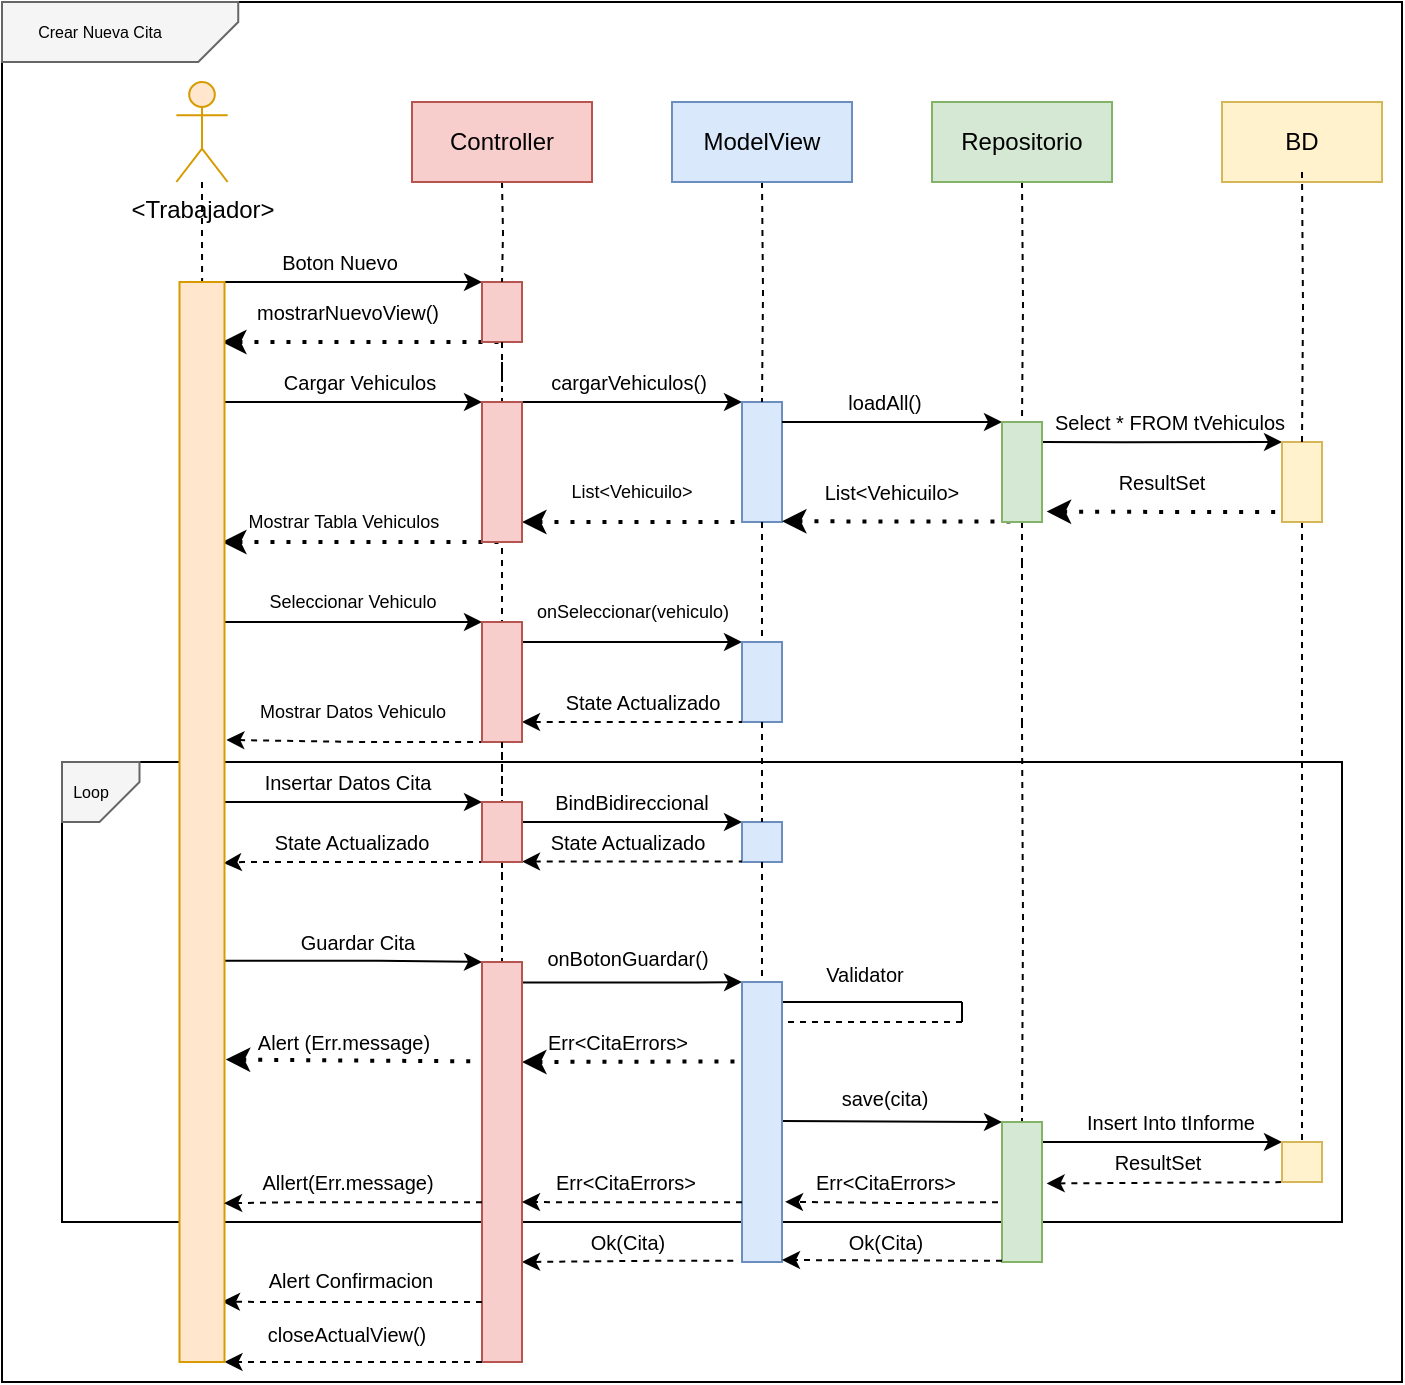 <mxfile version="20.3.0" type="device"><diagram id="Hk9VaMCemZmQdwH0F77U" name="Página-1"><mxGraphModel dx="1808" dy="1766" grid="1" gridSize="10" guides="1" tooltips="1" connect="1" arrows="1" fold="1" page="1" pageScale="1" pageWidth="827" pageHeight="1169" math="0" shadow="0"><root><mxCell id="0"/><mxCell id="1" parent="0"/><mxCell id="LAA0TrPCYM6EYqegjJvF-165" value="" style="rounded=0;whiteSpace=wrap;html=1;fontSize=8;fillColor=none;" parent="1" vertex="1"><mxGeometry x="-60" y="-10" width="700" height="690" as="geometry"/></mxCell><mxCell id="LAA0TrPCYM6EYqegjJvF-75" value="" style="rounded=0;whiteSpace=wrap;html=1;fillColor=none;" parent="1" vertex="1"><mxGeometry x="-30" y="370" width="640" height="230" as="geometry"/></mxCell><mxCell id="LAA0TrPCYM6EYqegjJvF-76" value="" style="verticalLabelPosition=bottom;verticalAlign=top;html=1;shape=card;whiteSpace=wrap;size=20;arcSize=12;fillColor=#f5f5f5;rotation=-180;fontColor=#333333;strokeColor=#666666;" parent="1" vertex="1"><mxGeometry x="-30.0" y="370" width="38.75" height="30" as="geometry"/></mxCell><mxCell id="LAA0TrPCYM6EYqegjJvF-135" value="Loop" style="text;html=1;strokeColor=none;fillColor=none;align=center;verticalAlign=middle;whiteSpace=wrap;rounded=0;fontSize=8;" parent="1" vertex="1"><mxGeometry x="-40.93" y="370" width="50.62" height="30" as="geometry"/></mxCell><mxCell id="LAA0TrPCYM6EYqegjJvF-111" value="" style="endArrow=none;html=1;rounded=0;fontSize=12;startArrow=classic;startFill=1;exitX=1;exitY=1;exitDx=0;exitDy=0;" parent="1" source="LAA0TrPCYM6EYqegjJvF-112" edge="1"><mxGeometry width="50" height="50" relative="1" as="geometry"><mxPoint x="188.75" y="469.43" as="sourcePoint"/><mxPoint x="41.25" y="469.43" as="targetPoint"/><Array as="points"><mxPoint x="128.75" y="469.43"/></Array></mxGeometry></mxCell><mxCell id="LAA0TrPCYM6EYqegjJvF-87" value="" style="endArrow=none;html=1;rounded=0;fontSize=12;startArrow=classic;startFill=1;exitX=0;exitY=0;exitDx=0;exitDy=0;" parent="1" source="LAA0TrPCYM6EYqegjJvF-88" edge="1"><mxGeometry width="50" height="50" relative="1" as="geometry"><mxPoint x="188.75" y="390" as="sourcePoint"/><mxPoint x="41.25" y="390" as="targetPoint"/><Array as="points"><mxPoint x="128.75" y="390"/></Array></mxGeometry></mxCell><mxCell id="E9kebSqzHadF0KNR9qOS-8" style="edgeStyle=orthogonalEdgeStyle;rounded=0;orthogonalLoop=1;jettySize=auto;html=1;dashed=1;endArrow=none;endFill=0;startArrow=none;" parent="1" edge="1"><mxGeometry relative="1" as="geometry"><mxPoint x="40" y="480" as="targetPoint"/><Array as="points"><mxPoint x="40" y="480"/></Array><mxPoint x="40" y="462.5" as="sourcePoint"/></mxGeometry></mxCell><mxCell id="E9kebSqzHadF0KNR9qOS-1" value="&amp;lt;Trabajador&amp;gt;" style="shape=umlActor;verticalLabelPosition=bottom;verticalAlign=top;html=1;outlineConnect=0;fillColor=#ffe6cc;strokeColor=#d79b00;" parent="1" vertex="1"><mxGeometry x="27.19" y="30" width="25.63" height="50" as="geometry"/></mxCell><mxCell id="E9kebSqzHadF0KNR9qOS-6" style="edgeStyle=orthogonalEdgeStyle;rounded=0;orthogonalLoop=1;jettySize=auto;html=1;dashed=1;endArrow=none;endFill=0;startArrow=none;" parent="1" source="LAA0TrPCYM6EYqegjJvF-113" edge="1"><mxGeometry relative="1" as="geometry"><mxPoint x="190" y="530" as="targetPoint"/><mxPoint x="190" y="260" as="sourcePoint"/><Array as="points"><mxPoint x="190" y="480"/></Array></mxGeometry></mxCell><mxCell id="E9kebSqzHadF0KNR9qOS-7" style="edgeStyle=orthogonalEdgeStyle;rounded=0;orthogonalLoop=1;jettySize=auto;html=1;dashed=1;endArrow=none;endFill=0;startArrow=none;" parent="1" source="LAA0TrPCYM6EYqegjJvF-118" edge="1"><mxGeometry relative="1" as="geometry"><mxPoint x="320" y="550" as="targetPoint"/><mxPoint x="320" y="250" as="sourcePoint"/><Array as="points"><mxPoint x="320" y="480"/></Array></mxGeometry></mxCell><mxCell id="E9kebSqzHadF0KNR9qOS-9" value="" style="endArrow=none;html=1;rounded=0;startArrow=classic;startFill=1;exitX=0;exitY=0;exitDx=0;exitDy=0;" parent="1" source="E9kebSqzHadF0KNR9qOS-22" edge="1"><mxGeometry width="50" height="50" relative="1" as="geometry"><mxPoint x="190" y="130" as="sourcePoint"/><mxPoint x="40" y="130" as="targetPoint"/></mxGeometry></mxCell><mxCell id="E9kebSqzHadF0KNR9qOS-14" value="&lt;font style=&quot;font-size: 10px;&quot;&gt;Boton Nuevo&lt;/font&gt;" style="text;html=1;strokeColor=none;fillColor=none;align=center;verticalAlign=middle;whiteSpace=wrap;rounded=0;fontSize=9;" parent="1" vertex="1"><mxGeometry x="77.51" y="110" width="62.49" height="20" as="geometry"/></mxCell><mxCell id="E9kebSqzHadF0KNR9qOS-18" value="" style="endArrow=none;dashed=1;html=1;dashPattern=1 3;strokeWidth=2;rounded=0;entryX=0.5;entryY=1;entryDx=0;entryDy=0;startArrow=classic;startFill=1;" parent="1" target="E9kebSqzHadF0KNR9qOS-22" edge="1"><mxGeometry width="50" height="50" relative="1" as="geometry"><mxPoint x="50" y="160" as="sourcePoint"/><mxPoint x="190" y="210" as="targetPoint"/></mxGeometry></mxCell><mxCell id="E9kebSqzHadF0KNR9qOS-19" value="&lt;font style=&quot;font-size: 10px;&quot;&gt;mostrarNuevoView()&lt;/font&gt;" style="text;html=1;strokeColor=none;fillColor=none;align=center;verticalAlign=middle;whiteSpace=wrap;rounded=0;fontSize=9;" parent="1" vertex="1"><mxGeometry x="72.51" y="135" width="80" height="20" as="geometry"/></mxCell><mxCell id="E9kebSqzHadF0KNR9qOS-22" value="" style="rounded=0;whiteSpace=wrap;html=1;fillColor=#f8cecc;strokeColor=#b85450;" parent="1" vertex="1"><mxGeometry x="180" y="130" width="20" height="30" as="geometry"/></mxCell><mxCell id="E9kebSqzHadF0KNR9qOS-23" value="" style="edgeStyle=orthogonalEdgeStyle;rounded=0;orthogonalLoop=1;jettySize=auto;html=1;dashed=1;endArrow=none;endFill=0;" parent="1" target="E9kebSqzHadF0KNR9qOS-22" edge="1"><mxGeometry relative="1" as="geometry"><mxPoint x="180" y="480.0" as="targetPoint"/><mxPoint x="190" y="80" as="sourcePoint"/><Array as="points"/></mxGeometry></mxCell><mxCell id="E9kebSqzHadF0KNR9qOS-25" value="" style="edgeStyle=orthogonalEdgeStyle;rounded=0;orthogonalLoop=1;jettySize=auto;html=1;dashed=1;endArrow=none;endFill=0;startArrow=none;" parent="1" source="LAA0TrPCYM6EYqegjJvF-14" edge="1"><mxGeometry relative="1" as="geometry"><mxPoint x="190" y="260" as="targetPoint"/><mxPoint x="190" y="210" as="sourcePoint"/><Array as="points"><mxPoint x="190" y="430"/></Array></mxGeometry></mxCell><mxCell id="E9kebSqzHadF0KNR9qOS-28" style="edgeStyle=orthogonalEdgeStyle;rounded=0;orthogonalLoop=1;jettySize=auto;html=1;dashed=1;endArrow=none;endFill=0;startArrow=none;" parent="1" target="LAA0TrPCYM6EYqegjJvF-147" edge="1"><mxGeometry relative="1" as="geometry"><mxPoint x="450" y="630" as="targetPoint"/><mxPoint x="450" y="350" as="sourcePoint"/><Array as="points"/></mxGeometry></mxCell><mxCell id="E9kebSqzHadF0KNR9qOS-32" value="" style="edgeStyle=orthogonalEdgeStyle;rounded=0;orthogonalLoop=1;jettySize=auto;html=1;dashed=1;endArrow=none;endFill=0;startArrow=none;" parent="1" source="E9kebSqzHadF0KNR9qOS-52" edge="1"><mxGeometry relative="1" as="geometry"><mxPoint x="320" y="250" as="targetPoint"/><mxPoint x="320" y="115" as="sourcePoint"/><Array as="points"><mxPoint x="320" y="220"/><mxPoint x="320" y="220"/></Array></mxGeometry></mxCell><mxCell id="E9kebSqzHadF0KNR9qOS-39" value="" style="edgeStyle=orthogonalEdgeStyle;rounded=0;orthogonalLoop=1;jettySize=auto;html=1;dashed=1;endArrow=none;endFill=0;exitX=0.5;exitY=1;exitDx=0;exitDy=0;startArrow=none;" parent="1" source="E9kebSqzHadF0KNR9qOS-58" edge="1"><mxGeometry relative="1" as="geometry"><mxPoint x="450" y="270" as="targetPoint"/><mxPoint x="470" y="110" as="sourcePoint"/><Array as="points"><mxPoint x="450" y="270"/></Array></mxGeometry></mxCell><mxCell id="E9kebSqzHadF0KNR9qOS-42" value="" style="edgeStyle=orthogonalEdgeStyle;rounded=0;orthogonalLoop=1;jettySize=auto;html=1;dashed=1;endArrow=none;endFill=0;" parent="1" source="E9kebSqzHadF0KNR9qOS-1" target="E9kebSqzHadF0KNR9qOS-15" edge="1"><mxGeometry relative="1" as="geometry"><mxPoint x="40.0" y="480.0" as="targetPoint"/><mxPoint x="40.0" y="80" as="sourcePoint"/><Array as="points"/></mxGeometry></mxCell><mxCell id="E9kebSqzHadF0KNR9qOS-45" value="" style="endArrow=none;html=1;rounded=0;fontSize=12;startArrow=classic;startFill=1;exitX=0;exitY=0;exitDx=0;exitDy=0;" parent="1" source="E9kebSqzHadF0KNR9qOS-48" edge="1"><mxGeometry width="50" height="50" relative="1" as="geometry"><mxPoint x="190" y="190" as="sourcePoint"/><mxPoint x="50" y="190" as="targetPoint"/></mxGeometry></mxCell><mxCell id="E9kebSqzHadF0KNR9qOS-46" value="&lt;font style=&quot;font-size: 10px;&quot;&gt;Cargar Vehiculos&lt;/font&gt;" style="text;html=1;strokeColor=none;fillColor=none;align=center;verticalAlign=middle;whiteSpace=wrap;rounded=0;fontSize=9;" parent="1" vertex="1"><mxGeometry x="77.51" y="170" width="82.49" height="20" as="geometry"/></mxCell><mxCell id="E9kebSqzHadF0KNR9qOS-47" value="" style="edgeStyle=orthogonalEdgeStyle;rounded=0;orthogonalLoop=1;jettySize=auto;html=1;dashed=1;endArrow=none;endFill=0;startArrow=none;" parent="1" source="LAA0TrPCYM6EYqegjJvF-9" target="LAA0TrPCYM6EYqegjJvF-144" edge="1"><mxGeometry relative="1" as="geometry"><mxPoint x="590" y="630" as="targetPoint"/><mxPoint x="590" y="75" as="sourcePoint"/><Array as="points"/></mxGeometry></mxCell><mxCell id="E9kebSqzHadF0KNR9qOS-49" value="" style="edgeStyle=orthogonalEdgeStyle;rounded=0;orthogonalLoop=1;jettySize=auto;html=1;dashed=1;endArrow=none;endFill=0;startArrow=none;" parent="1" source="E9kebSqzHadF0KNR9qOS-22" target="E9kebSqzHadF0KNR9qOS-48" edge="1"><mxGeometry relative="1" as="geometry"><mxPoint x="190" y="260" as="targetPoint"/><mxPoint x="190" y="160" as="sourcePoint"/><Array as="points"/></mxGeometry></mxCell><mxCell id="E9kebSqzHadF0KNR9qOS-50" value="" style="endArrow=classic;html=1;rounded=0;fontSize=12;exitX=1;exitY=0;exitDx=0;exitDy=0;entryX=0;entryY=0;entryDx=0;entryDy=0;endFill=1;" parent="1" source="E9kebSqzHadF0KNR9qOS-48" target="E9kebSqzHadF0KNR9qOS-52" edge="1"><mxGeometry width="50" height="50" relative="1" as="geometry"><mxPoint x="200" y="200" as="sourcePoint"/><mxPoint x="320" y="200" as="targetPoint"/><Array as="points"><mxPoint x="250" y="190"/><mxPoint x="300" y="190"/></Array></mxGeometry></mxCell><mxCell id="E9kebSqzHadF0KNR9qOS-51" value="&lt;font style=&quot;font-size: 10px;&quot;&gt;cargarVehiculos()&lt;/font&gt;" style="text;html=1;strokeColor=none;fillColor=none;align=center;verticalAlign=middle;whiteSpace=wrap;rounded=0;fontSize=9;" parent="1" vertex="1"><mxGeometry x="215.63" y="170" width="75" height="20" as="geometry"/></mxCell><mxCell id="E9kebSqzHadF0KNR9qOS-52" value="" style="rounded=0;whiteSpace=wrap;html=1;fillColor=#dae8fc;strokeColor=#6c8ebf;" parent="1" vertex="1"><mxGeometry x="310" y="190" width="20" height="60" as="geometry"/></mxCell><mxCell id="E9kebSqzHadF0KNR9qOS-53" value="" style="edgeStyle=orthogonalEdgeStyle;rounded=0;orthogonalLoop=1;jettySize=auto;html=1;dashed=1;endArrow=none;endFill=0;" parent="1" target="E9kebSqzHadF0KNR9qOS-52" edge="1"><mxGeometry relative="1" as="geometry"><mxPoint x="320" y="250" as="targetPoint"/><mxPoint x="320" y="80" as="sourcePoint"/><Array as="points"/></mxGeometry></mxCell><mxCell id="E9kebSqzHadF0KNR9qOS-54" value="" style="endArrow=classic;html=1;rounded=0;fontSize=12;entryX=0;entryY=0;entryDx=0;entryDy=0;endFill=1;" parent="1" target="E9kebSqzHadF0KNR9qOS-58" edge="1"><mxGeometry width="50" height="50" relative="1" as="geometry"><mxPoint x="330" y="200" as="sourcePoint"/><mxPoint x="450" y="200" as="targetPoint"/><Array as="points"/></mxGeometry></mxCell><mxCell id="E9kebSqzHadF0KNR9qOS-56" value="&lt;font style=&quot;font-size: 10px;&quot;&gt;loadAll()&lt;/font&gt;" style="text;html=1;strokeColor=none;fillColor=none;align=center;verticalAlign=middle;whiteSpace=wrap;rounded=0;fontSize=9;" parent="1" vertex="1"><mxGeometry x="343.75" y="180" width="75" height="20" as="geometry"/></mxCell><mxCell id="E9kebSqzHadF0KNR9qOS-59" value="" style="edgeStyle=orthogonalEdgeStyle;rounded=0;orthogonalLoop=1;jettySize=auto;html=1;dashed=1;endArrow=none;endFill=0;exitX=0.5;exitY=1;exitDx=0;exitDy=0;" parent="1" target="E9kebSqzHadF0KNR9qOS-58" edge="1"><mxGeometry relative="1" as="geometry"><mxPoint x="450" y="270" as="targetPoint"/><mxPoint x="450" y="80" as="sourcePoint"/><Array as="points"/></mxGeometry></mxCell><mxCell id="E9kebSqzHadF0KNR9qOS-61" value="" style="endArrow=classic;html=1;rounded=0;fontSize=12;exitX=0.992;exitY=0.164;exitDx=0;exitDy=0;exitPerimeter=0;endFill=1;entryX=0;entryY=0;entryDx=0;entryDy=0;" parent="1" target="LAA0TrPCYM6EYqegjJvF-9" edge="1"><mxGeometry width="50" height="50" relative="1" as="geometry"><mxPoint x="460" y="210.0" as="sourcePoint"/><mxPoint x="590" y="210.42" as="targetPoint"/><Array as="points"><mxPoint x="500.16" y="210.16"/></Array></mxGeometry></mxCell><mxCell id="E9kebSqzHadF0KNR9qOS-64" value="&lt;font style=&quot;font-size: 10px;&quot;&gt;Select * FROM tVehiculos&lt;/font&gt;" style="text;html=1;strokeColor=none;fillColor=none;align=center;verticalAlign=middle;whiteSpace=wrap;rounded=0;fontSize=9;" parent="1" vertex="1"><mxGeometry x="464.38" y="190" width="120" height="20" as="geometry"/></mxCell><mxCell id="E9kebSqzHadF0KNR9qOS-67" value="&lt;font style=&quot;font-size: 10px;&quot;&gt;ResultSet&lt;/font&gt;" style="text;html=1;strokeColor=none;fillColor=none;align=center;verticalAlign=middle;whiteSpace=wrap;rounded=0;fontSize=9;" parent="1" vertex="1"><mxGeometry x="470" y="217.5" width="100" height="25" as="geometry"/></mxCell><mxCell id="E9kebSqzHadF0KNR9qOS-69" value="&lt;font style=&quot;font-size: 10px;&quot;&gt;List&amp;lt;Vehicuilo&amp;gt;&lt;/font&gt;" style="text;html=1;strokeColor=none;fillColor=none;align=center;verticalAlign=middle;whiteSpace=wrap;rounded=0;fontSize=9;" parent="1" vertex="1"><mxGeometry x="330" y="220" width="110" height="30" as="geometry"/></mxCell><mxCell id="E9kebSqzHadF0KNR9qOS-70" value="" style="endArrow=none;dashed=1;html=1;dashPattern=1 3;strokeWidth=2;rounded=0;fontSize=12;exitX=1.117;exitY=0.664;exitDx=0;exitDy=0;exitPerimeter=0;startArrow=classic;startFill=1;" parent="1" edge="1"><mxGeometry width="50" height="50" relative="1" as="geometry"><mxPoint x="330.0" y="249.6" as="sourcePoint"/><mxPoint x="447.66" y="249.76" as="targetPoint"/><Array as="points"><mxPoint x="387.66" y="249.76"/></Array></mxGeometry></mxCell><mxCell id="E9kebSqzHadF0KNR9qOS-71" value="" style="endArrow=none;dashed=1;html=1;dashPattern=1 3;strokeWidth=2;rounded=0;fontSize=12;entryX=1;entryY=1;entryDx=0;entryDy=0;exitX=0;exitY=1;exitDx=0;exitDy=0;startArrow=classic;startFill=1;" parent="1" source="E9kebSqzHadF0KNR9qOS-72" target="E9kebSqzHadF0KNR9qOS-72" edge="1"><mxGeometry width="50" height="50" relative="1" as="geometry"><mxPoint x="200" y="259.52" as="sourcePoint"/><mxPoint x="310.0" y="259.68" as="targetPoint"/><Array as="points"><mxPoint x="250" y="250"/></Array></mxGeometry></mxCell><mxCell id="E9kebSqzHadF0KNR9qOS-72" value="List&amp;lt;Vehicuilo&amp;gt;" style="text;html=1;strokeColor=none;fillColor=none;align=center;verticalAlign=middle;whiteSpace=wrap;rounded=0;fontSize=9;" parent="1" vertex="1"><mxGeometry x="200" y="220" width="110" height="30" as="geometry"/></mxCell><mxCell id="E9kebSqzHadF0KNR9qOS-73" value="Controller" style="rounded=0;whiteSpace=wrap;html=1;fontSize=12;fillColor=#f8cecc;strokeColor=#b85450;" parent="1" vertex="1"><mxGeometry x="145" y="40" width="90" height="40" as="geometry"/></mxCell><mxCell id="E9kebSqzHadF0KNR9qOS-74" value="ModelView" style="rounded=0;whiteSpace=wrap;html=1;fontSize=12;fillColor=#dae8fc;strokeColor=#6c8ebf;" parent="1" vertex="1"><mxGeometry x="275" y="40" width="90" height="40" as="geometry"/></mxCell><mxCell id="LAA0TrPCYM6EYqegjJvF-3" value="Repositorio" style="rounded=0;whiteSpace=wrap;html=1;fontSize=12;fillColor=#d5e8d4;strokeColor=#82b366;" parent="1" vertex="1"><mxGeometry x="405" y="40" width="90" height="40" as="geometry"/></mxCell><mxCell id="LAA0TrPCYM6EYqegjJvF-5" value="BD" style="rounded=0;whiteSpace=wrap;html=1;fontSize=12;fillColor=#fff2cc;strokeColor=#d6b656;" parent="1" vertex="1"><mxGeometry x="550" y="40" width="80" height="40" as="geometry"/></mxCell><mxCell id="LAA0TrPCYM6EYqegjJvF-6" value="Mostrar Tabla Vehiculos" style="text;html=1;strokeColor=none;fillColor=none;align=center;verticalAlign=middle;whiteSpace=wrap;rounded=0;fontSize=9;" parent="1" vertex="1"><mxGeometry x="56.25" y="240" width="110" height="20" as="geometry"/></mxCell><mxCell id="LAA0TrPCYM6EYqegjJvF-7" value="" style="endArrow=none;dashed=1;html=1;dashPattern=1 3;strokeWidth=2;rounded=0;entryX=0.5;entryY=1;entryDx=0;entryDy=0;startArrow=classic;startFill=1;" parent="1" target="E9kebSqzHadF0KNR9qOS-48" edge="1"><mxGeometry width="50" height="50" relative="1" as="geometry"><mxPoint x="50" y="260" as="sourcePoint"/><mxPoint x="180" y="260" as="targetPoint"/></mxGeometry></mxCell><mxCell id="LAA0TrPCYM6EYqegjJvF-9" value="" style="rounded=0;whiteSpace=wrap;html=1;fillColor=#fff2cc;strokeColor=#d6b656;" parent="1" vertex="1"><mxGeometry x="580" y="210" width="20" height="40" as="geometry"/></mxCell><mxCell id="LAA0TrPCYM6EYqegjJvF-10" value="" style="edgeStyle=orthogonalEdgeStyle;rounded=0;orthogonalLoop=1;jettySize=auto;html=1;dashed=1;endArrow=none;endFill=0;" parent="1" target="LAA0TrPCYM6EYqegjJvF-9" edge="1"><mxGeometry relative="1" as="geometry"><mxPoint x="590" y="475.0" as="targetPoint"/><mxPoint x="590" y="75" as="sourcePoint"/><Array as="points"/></mxGeometry></mxCell><mxCell id="LAA0TrPCYM6EYqegjJvF-11" value="" style="endArrow=none;html=1;rounded=0;fontSize=12;startArrow=classic;startFill=1;exitX=0;exitY=0;exitDx=0;exitDy=0;" parent="1" source="LAA0TrPCYM6EYqegjJvF-14" edge="1"><mxGeometry width="50" height="50" relative="1" as="geometry"><mxPoint x="188.75" y="300" as="sourcePoint"/><mxPoint x="41.25" y="300" as="targetPoint"/><Array as="points"><mxPoint x="128.75" y="300"/></Array></mxGeometry></mxCell><mxCell id="LAA0TrPCYM6EYqegjJvF-13" value="Seleccionar Vehiculo" style="text;html=1;strokeColor=none;fillColor=none;align=center;verticalAlign=middle;whiteSpace=wrap;rounded=0;fontSize=9;" parent="1" vertex="1"><mxGeometry x="67.5" y="280" width="95" height="20" as="geometry"/></mxCell><mxCell id="LAA0TrPCYM6EYqegjJvF-16" value="" style="endArrow=none;html=1;rounded=0;fontSize=12;startArrow=classic;startFill=1;exitX=0;exitY=0;exitDx=0;exitDy=0;" parent="1" source="LAA0TrPCYM6EYqegjJvF-18" edge="1"><mxGeometry width="50" height="50" relative="1" as="geometry"><mxPoint x="320" y="310" as="sourcePoint"/><mxPoint x="200" y="310.0" as="targetPoint"/><Array as="points"><mxPoint x="280" y="310"/></Array></mxGeometry></mxCell><mxCell id="LAA0TrPCYM6EYqegjJvF-17" value="onSeleccionar(vehiculo)" style="text;html=1;strokeColor=none;fillColor=none;align=center;verticalAlign=middle;whiteSpace=wrap;rounded=0;fontSize=9;" parent="1" vertex="1"><mxGeometry x="207.5" y="280" width="95" height="30" as="geometry"/></mxCell><mxCell id="LAA0TrPCYM6EYqegjJvF-18" value="" style="rounded=0;whiteSpace=wrap;html=1;fillColor=#dae8fc;strokeColor=#6c8ebf;" parent="1" vertex="1"><mxGeometry x="310" y="310" width="20" height="40" as="geometry"/></mxCell><mxCell id="LAA0TrPCYM6EYqegjJvF-19" value="" style="edgeStyle=orthogonalEdgeStyle;rounded=0;orthogonalLoop=1;jettySize=auto;html=1;dashed=1;endArrow=none;endFill=0;startArrow=none;exitX=0.5;exitY=1;exitDx=0;exitDy=0;" parent="1" source="E9kebSqzHadF0KNR9qOS-52" target="LAA0TrPCYM6EYqegjJvF-18" edge="1"><mxGeometry relative="1" as="geometry"><mxPoint x="320" y="480.0" as="targetPoint"/><mxPoint x="320" y="290" as="sourcePoint"/><Array as="points"/></mxGeometry></mxCell><mxCell id="LAA0TrPCYM6EYqegjJvF-23" value="" style="edgeStyle=orthogonalEdgeStyle;rounded=0;orthogonalLoop=1;jettySize=auto;html=1;dashed=1;endArrow=none;endFill=0;startArrow=none;" parent="1" edge="1"><mxGeometry relative="1" as="geometry"><mxPoint x="450" y="350" as="targetPoint"/><mxPoint x="450" y="270" as="sourcePoint"/><Array as="points"/></mxGeometry></mxCell><mxCell id="LAA0TrPCYM6EYqegjJvF-37" value="&lt;font style=&quot;font-size: 10px;&quot;&gt;State Actualizado&lt;/font&gt;" style="text;html=1;strokeColor=none;fillColor=none;align=center;verticalAlign=middle;whiteSpace=wrap;rounded=0;fontSize=9;" parent="1" vertex="1"><mxGeometry x="220" y="330" width="81.25" height="20" as="geometry"/></mxCell><mxCell id="LAA0TrPCYM6EYqegjJvF-38" value="" style="endArrow=none;html=1;rounded=0;dashed=1;startArrow=classic;startFill=1;" parent="1" edge="1"><mxGeometry width="50" height="50" relative="1" as="geometry"><mxPoint x="200" y="350" as="sourcePoint"/><mxPoint x="310" y="350" as="targetPoint"/><Array as="points"><mxPoint x="260" y="350"/></Array></mxGeometry></mxCell><mxCell id="LAA0TrPCYM6EYqegjJvF-41" value="" style="endArrow=none;html=1;rounded=0;dashed=1;startArrow=classic;startFill=1;exitX=1.042;exitY=0.424;exitDx=0;exitDy=0;exitPerimeter=0;" parent="1" source="E9kebSqzHadF0KNR9qOS-15" edge="1"><mxGeometry width="50" height="50" relative="1" as="geometry"><mxPoint x="40" y="360" as="sourcePoint"/><mxPoint x="180" y="360" as="targetPoint"/><Array as="points"><mxPoint x="120" y="360"/></Array></mxGeometry></mxCell><mxCell id="LAA0TrPCYM6EYqegjJvF-42" value="Mostrar Datos Vehiculo" style="text;html=1;strokeColor=none;fillColor=none;align=center;verticalAlign=middle;whiteSpace=wrap;rounded=0;fontSize=9;" parent="1" vertex="1"><mxGeometry x="63.75" y="330" width="102.5" height="30" as="geometry"/></mxCell><mxCell id="LAA0TrPCYM6EYqegjJvF-14" value="" style="rounded=0;whiteSpace=wrap;html=1;fillColor=#f8cecc;strokeColor=#b85450;" parent="1" vertex="1"><mxGeometry x="180" y="300" width="20" height="60" as="geometry"/></mxCell><mxCell id="LAA0TrPCYM6EYqegjJvF-64" value="" style="endArrow=none;dashed=1;html=1;dashPattern=1 3;strokeWidth=2;rounded=0;fontSize=12;exitX=1.117;exitY=0.664;exitDx=0;exitDy=0;exitPerimeter=0;startArrow=classic;startFill=1;" parent="1" edge="1"><mxGeometry width="50" height="50" relative="1" as="geometry"><mxPoint x="462.34" y="244.8" as="sourcePoint"/><mxPoint x="580.0" y="244.96" as="targetPoint"/><Array as="points"><mxPoint x="520" y="244.96"/></Array></mxGeometry></mxCell><mxCell id="E9kebSqzHadF0KNR9qOS-58" value="" style="rounded=0;whiteSpace=wrap;html=1;fillColor=#d5e8d4;strokeColor=#82b366;" parent="1" vertex="1"><mxGeometry x="440" y="200" width="20" height="50" as="geometry"/></mxCell><mxCell id="E9kebSqzHadF0KNR9qOS-48" value="" style="rounded=0;whiteSpace=wrap;html=1;fillColor=#f8cecc;strokeColor=#b85450;" parent="1" vertex="1"><mxGeometry x="180" y="190" width="20" height="70" as="geometry"/></mxCell><mxCell id="LAA0TrPCYM6EYqegjJvF-71" value="&lt;font style=&quot;font-size: 10px;&quot;&gt;Insertar Datos Cita&lt;/font&gt;" style="text;html=1;strokeColor=none;fillColor=none;align=center;verticalAlign=middle;whiteSpace=wrap;rounded=0;fontSize=9;" parent="1" vertex="1"><mxGeometry x="60.0" y="370" width="106.25" height="20" as="geometry"/></mxCell><mxCell id="LAA0TrPCYM6EYqegjJvF-96" style="edgeStyle=orthogonalEdgeStyle;rounded=0;orthogonalLoop=1;jettySize=auto;html=1;exitX=0;exitY=0.75;exitDx=0;exitDy=0;fontSize=8;endArrow=classic;endFill=1;dashed=1;startArrow=none;startFill=0;entryX=0.979;entryY=0.538;entryDx=0;entryDy=0;entryPerimeter=0;" parent="1" source="LAA0TrPCYM6EYqegjJvF-88" target="E9kebSqzHadF0KNR9qOS-15" edge="1"><mxGeometry relative="1" as="geometry"><mxPoint x="50.2" y="418.08" as="targetPoint"/><Array as="points"><mxPoint x="180" y="420"/><mxPoint x="60" y="420"/></Array></mxGeometry></mxCell><mxCell id="LAA0TrPCYM6EYqegjJvF-90" value="" style="endArrow=classic;html=1;rounded=0;startArrow=none;startFill=0;endFill=1;entryX=0;entryY=0;entryDx=0;entryDy=0;" parent="1" target="LAA0TrPCYM6EYqegjJvF-91" edge="1"><mxGeometry width="50" height="50" relative="1" as="geometry"><mxPoint x="200" y="400" as="sourcePoint"/><mxPoint x="320" y="400" as="targetPoint"/><Array as="points"><mxPoint x="260" y="400"/></Array></mxGeometry></mxCell><mxCell id="LAA0TrPCYM6EYqegjJvF-91" value="" style="rounded=0;whiteSpace=wrap;html=1;fillColor=#dae8fc;strokeColor=#6c8ebf;" parent="1" vertex="1"><mxGeometry x="310" y="400" width="20" height="20" as="geometry"/></mxCell><mxCell id="LAA0TrPCYM6EYqegjJvF-92" value="" style="edgeStyle=orthogonalEdgeStyle;rounded=0;orthogonalLoop=1;jettySize=auto;html=1;dashed=1;endArrow=none;endFill=0;startArrow=none;" parent="1" source="LAA0TrPCYM6EYqegjJvF-18" target="LAA0TrPCYM6EYqegjJvF-91" edge="1"><mxGeometry relative="1" as="geometry"><mxPoint x="320" y="480" as="targetPoint"/><mxPoint x="320" y="350" as="sourcePoint"/><Array as="points"/></mxGeometry></mxCell><mxCell id="LAA0TrPCYM6EYqegjJvF-93" value="&lt;font style=&quot;font-size: 10px;&quot;&gt;BindBidireccional&lt;/font&gt;" style="text;html=1;strokeColor=none;fillColor=none;align=center;verticalAlign=middle;whiteSpace=wrap;rounded=0;fontSize=9;" parent="1" vertex="1"><mxGeometry x="201.88" y="380" width="106.25" height="20" as="geometry"/></mxCell><mxCell id="LAA0TrPCYM6EYqegjJvF-94" value="" style="endArrow=none;html=1;rounded=0;dashed=1;startArrow=classic;startFill=1;" parent="1" edge="1"><mxGeometry width="50" height="50" relative="1" as="geometry"><mxPoint x="200" y="419.76" as="sourcePoint"/><mxPoint x="310" y="419.76" as="targetPoint"/><Array as="points"><mxPoint x="260" y="419.76"/></Array></mxGeometry></mxCell><mxCell id="LAA0TrPCYM6EYqegjJvF-95" value="&lt;font style=&quot;font-size: 10px;&quot;&gt;State Actualizado&lt;/font&gt;" style="text;html=1;strokeColor=none;fillColor=none;align=center;verticalAlign=middle;whiteSpace=wrap;rounded=0;fontSize=9;" parent="1" vertex="1"><mxGeometry x="200" y="400" width="106.25" height="20" as="geometry"/></mxCell><mxCell id="LAA0TrPCYM6EYqegjJvF-98" value="&lt;font style=&quot;font-size: 10px;&quot;&gt;State Actualizado&lt;/font&gt;" style="text;html=1;strokeColor=none;fillColor=none;align=center;verticalAlign=middle;whiteSpace=wrap;rounded=0;fontSize=9;" parent="1" vertex="1"><mxGeometry x="61.88" y="400" width="106.25" height="20" as="geometry"/></mxCell><mxCell id="LAA0TrPCYM6EYqegjJvF-101" value="" style="edgeStyle=orthogonalEdgeStyle;rounded=0;orthogonalLoop=1;jettySize=auto;html=1;dashed=1;fontSize=8;endArrow=none;endFill=0;" parent="1" edge="1"><mxGeometry relative="1" as="geometry"><mxPoint x="40" y="641.714" as="sourcePoint"/><mxPoint x="40" y="502.5" as="targetPoint"/></mxGeometry></mxCell><mxCell id="LAA0TrPCYM6EYqegjJvF-112" value="&lt;font style=&quot;font-size: 10px;&quot;&gt;Guardar Cita&lt;/font&gt;" style="text;html=1;strokeColor=none;fillColor=none;align=center;verticalAlign=middle;whiteSpace=wrap;rounded=0;fontSize=8;" parent="1" vertex="1"><mxGeometry x="55.63" y="450" width="124.37" height="20" as="geometry"/></mxCell><mxCell id="LAA0TrPCYM6EYqegjJvF-114" value="" style="edgeStyle=orthogonalEdgeStyle;rounded=0;orthogonalLoop=1;jettySize=auto;html=1;dashed=1;endArrow=none;endFill=0;startArrow=none;" parent="1" source="LAA0TrPCYM6EYqegjJvF-14" target="LAA0TrPCYM6EYqegjJvF-113" edge="1"><mxGeometry relative="1" as="geometry"><mxPoint x="190" y="530" as="targetPoint"/><mxPoint x="190" y="360" as="sourcePoint"/><Array as="points"/></mxGeometry></mxCell><mxCell id="LAA0TrPCYM6EYqegjJvF-115" value="" style="endArrow=none;html=1;rounded=0;fontSize=12;startArrow=classic;startFill=1;exitX=0;exitY=0;exitDx=0;exitDy=0;" parent="1" source="LAA0TrPCYM6EYqegjJvF-118" edge="1"><mxGeometry width="50" height="50" relative="1" as="geometry"><mxPoint x="320" y="480" as="sourcePoint"/><mxPoint x="200" y="480.26" as="targetPoint"/><Array as="points"><mxPoint x="287.5" y="480.26"/></Array></mxGeometry></mxCell><mxCell id="LAA0TrPCYM6EYqegjJvF-116" value="&lt;font style=&quot;font-size: 10px;&quot;&gt;onBotonGuardar()&lt;/font&gt;" style="text;html=1;strokeColor=none;fillColor=none;align=center;verticalAlign=middle;whiteSpace=wrap;rounded=0;fontSize=8;" parent="1" vertex="1"><mxGeometry x="190.94" y="457.5" width="124.37" height="20" as="geometry"/></mxCell><mxCell id="LAA0TrPCYM6EYqegjJvF-119" value="" style="edgeStyle=orthogonalEdgeStyle;rounded=0;orthogonalLoop=1;jettySize=auto;html=1;dashed=1;endArrow=none;endFill=0;startArrow=none;" parent="1" source="LAA0TrPCYM6EYqegjJvF-91" target="LAA0TrPCYM6EYqegjJvF-118" edge="1"><mxGeometry relative="1" as="geometry"><mxPoint x="320" y="695.714" as="targetPoint"/><mxPoint x="320" y="420" as="sourcePoint"/><Array as="points"/></mxGeometry></mxCell><mxCell id="LAA0TrPCYM6EYqegjJvF-88" value="" style="rounded=0;whiteSpace=wrap;html=1;fillColor=#f8cecc;strokeColor=#b85450;" parent="1" vertex="1"><mxGeometry x="180" y="390" width="20" height="30" as="geometry"/></mxCell><mxCell id="LAA0TrPCYM6EYqegjJvF-129" value="" style="endArrow=none;html=1;rounded=0;fontSize=8;" parent="1" edge="1"><mxGeometry width="50" height="50" relative="1" as="geometry"><mxPoint x="330" y="490" as="sourcePoint"/><mxPoint x="420" y="490" as="targetPoint"/></mxGeometry></mxCell><mxCell id="LAA0TrPCYM6EYqegjJvF-131" value="&lt;font style=&quot;font-size: 10px;&quot;&gt;Validator&lt;/font&gt;" style="text;html=1;strokeColor=none;fillColor=none;align=center;verticalAlign=middle;whiteSpace=wrap;rounded=0;fontSize=8;" parent="1" vertex="1"><mxGeometry x="350" y="470" width="42.5" height="12.5" as="geometry"/></mxCell><mxCell id="LAA0TrPCYM6EYqegjJvF-132" value="" style="endArrow=none;html=1;rounded=0;fontSize=8;" parent="1" edge="1"><mxGeometry width="50" height="50" relative="1" as="geometry"><mxPoint x="420" y="500" as="sourcePoint"/><mxPoint x="420" y="490" as="targetPoint"/></mxGeometry></mxCell><mxCell id="LAA0TrPCYM6EYqegjJvF-137" value="" style="endArrow=none;dashed=1;html=1;dashPattern=1 3;strokeWidth=2;rounded=0;fontSize=8;startArrow=classic;startFill=1;exitX=1;exitY=0.25;exitDx=0;exitDy=0;" parent="1" source="LAA0TrPCYM6EYqegjJvF-113" edge="1"><mxGeometry width="50" height="50" relative="1" as="geometry"><mxPoint x="190" y="520" as="sourcePoint"/><mxPoint x="308.13" y="519.71" as="targetPoint"/></mxGeometry></mxCell><mxCell id="LAA0TrPCYM6EYqegjJvF-138" value="&lt;font style=&quot;font-size: 10px;&quot;&gt;Err&amp;lt;CitaErrors&amp;gt;&lt;/font&gt;" style="text;html=1;strokeColor=none;fillColor=none;align=center;verticalAlign=middle;whiteSpace=wrap;rounded=0;fontSize=8;" parent="1" vertex="1"><mxGeometry x="185.63" y="500" width="124.37" height="20" as="geometry"/></mxCell><mxCell id="LAA0TrPCYM6EYqegjJvF-139" value="" style="endArrow=none;dashed=1;html=1;dashPattern=1 3;strokeWidth=2;rounded=0;fontSize=8;startArrow=classic;startFill=1;exitX=1.028;exitY=0.72;exitDx=0;exitDy=0;exitPerimeter=0;" parent="1" source="E9kebSqzHadF0KNR9qOS-15" edge="1"><mxGeometry width="50" height="50" relative="1" as="geometry"><mxPoint x="40" y="520" as="sourcePoint"/><mxPoint x="180" y="519.71" as="targetPoint"/></mxGeometry></mxCell><mxCell id="LAA0TrPCYM6EYqegjJvF-140" value="&lt;font style=&quot;font-size: 10px;&quot;&gt;Alert (Err.message)&lt;/font&gt;" style="text;html=1;strokeColor=none;fillColor=none;align=center;verticalAlign=middle;whiteSpace=wrap;rounded=0;fontSize=8;" parent="1" vertex="1"><mxGeometry x="49.07" y="500" width="124.37" height="20" as="geometry"/></mxCell><mxCell id="LAA0TrPCYM6EYqegjJvF-141" value="" style="endArrow=classic;html=1;rounded=0;fontSize=8;startArrow=none;startFill=0;endFill=1;entryX=0;entryY=0;entryDx=0;entryDy=0;" parent="1" target="LAA0TrPCYM6EYqegjJvF-147" edge="1"><mxGeometry width="50" height="50" relative="1" as="geometry"><mxPoint x="330" y="549.52" as="sourcePoint"/><mxPoint x="450" y="549.52" as="targetPoint"/></mxGeometry></mxCell><mxCell id="LAA0TrPCYM6EYqegjJvF-142" value="&lt;font style=&quot;font-size: 10px;&quot;&gt;save(cita)&lt;/font&gt;" style="text;html=1;strokeColor=none;fillColor=none;align=center;verticalAlign=middle;whiteSpace=wrap;rounded=0;fontSize=8;" parent="1" vertex="1"><mxGeometry x="360" y="531.25" width="42.5" height="12.5" as="geometry"/></mxCell><mxCell id="LAA0TrPCYM6EYqegjJvF-143" value="" style="endArrow=classic;html=1;rounded=0;fontSize=8;entryX=0;entryY=0;entryDx=0;entryDy=0;startArrow=none;startFill=0;endFill=1;" parent="1" target="LAA0TrPCYM6EYqegjJvF-144" edge="1"><mxGeometry width="50" height="50" relative="1" as="geometry"><mxPoint x="446.25" y="559.95" as="sourcePoint"/><mxPoint x="588.75" y="559.52" as="targetPoint"/></mxGeometry></mxCell><mxCell id="LAA0TrPCYM6EYqegjJvF-145" value="&lt;font style=&quot;font-size: 10px;&quot;&gt;Insert Into tInforme&lt;/font&gt;" style="text;html=1;strokeColor=none;fillColor=none;align=center;verticalAlign=middle;whiteSpace=wrap;rounded=0;fontSize=8;" parent="1" vertex="1"><mxGeometry x="478.75" y="543.75" width="91.25" height="12.5" as="geometry"/></mxCell><mxCell id="LAA0TrPCYM6EYqegjJvF-146" value="" style="endArrow=none;html=1;rounded=0;fontSize=8;entryX=0.5;entryY=1;entryDx=0;entryDy=0;dashed=1;exitX=1.116;exitY=0.439;exitDx=0;exitDy=0;exitPerimeter=0;startArrow=classic;startFill=1;" parent="1" source="LAA0TrPCYM6EYqegjJvF-147" target="LAA0TrPCYM6EYqegjJvF-144" edge="1"><mxGeometry width="50" height="50" relative="1" as="geometry"><mxPoint x="447.5" y="580.43" as="sourcePoint"/><mxPoint x="587.5" y="580" as="targetPoint"/></mxGeometry></mxCell><mxCell id="LAA0TrPCYM6EYqegjJvF-144" value="" style="rounded=0;whiteSpace=wrap;html=1;fillColor=#fff2cc;strokeColor=#d6b656;" parent="1" vertex="1"><mxGeometry x="580" y="560" width="20" height="20" as="geometry"/></mxCell><mxCell id="LAA0TrPCYM6EYqegjJvF-152" style="edgeStyle=orthogonalEdgeStyle;rounded=0;orthogonalLoop=1;jettySize=auto;html=1;dashed=1;fontSize=8;endArrow=classic;endFill=1;startArrow=none;startFill=0;entryX=1.076;entryY=0.785;entryDx=0;entryDy=0;entryPerimeter=0;" parent="1" target="LAA0TrPCYM6EYqegjJvF-118" edge="1"><mxGeometry relative="1" as="geometry"><mxPoint x="40" y="590" as="targetPoint"/><mxPoint x="450" y="590" as="sourcePoint"/><Array as="points"/></mxGeometry></mxCell><mxCell id="LAA0TrPCYM6EYqegjJvF-147" value="" style="rounded=0;whiteSpace=wrap;html=1;fillColor=#d5e8d4;strokeColor=#82b366;" parent="1" vertex="1"><mxGeometry x="440" y="550" width="20" height="70" as="geometry"/></mxCell><mxCell id="LAA0TrPCYM6EYqegjJvF-151" value="&lt;font style=&quot;font-size: 10px;&quot;&gt;ResultSet&lt;/font&gt;" style="text;html=1;strokeColor=none;fillColor=none;align=center;verticalAlign=middle;whiteSpace=wrap;rounded=0;fontSize=8;" parent="1" vertex="1"><mxGeometry x="478.75" y="563.75" width="77.5" height="12.5" as="geometry"/></mxCell><mxCell id="LAA0TrPCYM6EYqegjJvF-153" style="edgeStyle=orthogonalEdgeStyle;rounded=0;orthogonalLoop=1;jettySize=auto;html=1;dashed=1;fontSize=8;endArrow=none;endFill=0;" parent="1" edge="1"><mxGeometry relative="1" as="geometry"><mxPoint x="310" y="500.238" as="targetPoint"/><mxPoint x="420" y="500" as="sourcePoint"/><Array as="points"><mxPoint x="330" y="500"/><mxPoint x="330" y="500"/></Array></mxGeometry></mxCell><mxCell id="LAA0TrPCYM6EYqegjJvF-118" value="" style="rounded=0;whiteSpace=wrap;html=1;fillColor=#dae8fc;strokeColor=#6c8ebf;" parent="1" vertex="1"><mxGeometry x="310" y="480" width="20" height="140" as="geometry"/></mxCell><mxCell id="LAA0TrPCYM6EYqegjJvF-155" value="&lt;font style=&quot;font-size: 10px;&quot;&gt;Ok(Cita)&lt;/font&gt;" style="text;html=1;strokeColor=none;fillColor=none;align=center;verticalAlign=middle;whiteSpace=wrap;rounded=0;fontSize=8;" parent="1" vertex="1"><mxGeometry x="342.5" y="600" width="77.5" height="20" as="geometry"/></mxCell><mxCell id="LAA0TrPCYM6EYqegjJvF-156" style="edgeStyle=orthogonalEdgeStyle;rounded=0;orthogonalLoop=1;jettySize=auto;html=1;dashed=1;fontSize=8;endArrow=classic;endFill=1;startArrow=none;startFill=0;" parent="1" edge="1"><mxGeometry relative="1" as="geometry"><mxPoint x="330" y="619" as="targetPoint"/><mxPoint x="440" y="619.34" as="sourcePoint"/><Array as="points"><mxPoint x="400" y="619.34"/><mxPoint x="400" y="619.34"/></Array></mxGeometry></mxCell><mxCell id="LAA0TrPCYM6EYqegjJvF-157" value="&lt;font style=&quot;font-size: 10px;&quot;&gt;Err&amp;lt;CitaErrors&amp;gt;&lt;/font&gt;" style="text;html=1;strokeColor=none;fillColor=none;align=center;verticalAlign=middle;whiteSpace=wrap;rounded=0;fontSize=8;" parent="1" vertex="1"><mxGeometry x="342.5" y="573.75" width="77.5" height="12.5" as="geometry"/></mxCell><mxCell id="LAA0TrPCYM6EYqegjJvF-158" value="&lt;font style=&quot;font-size: 10px;&quot;&gt;Err&amp;lt;CitaErrors&amp;gt;&lt;/font&gt;" style="text;html=1;strokeColor=none;fillColor=none;align=center;verticalAlign=middle;whiteSpace=wrap;rounded=0;fontSize=8;" parent="1" vertex="1"><mxGeometry x="213.13" y="573.75" width="77.5" height="12.5" as="geometry"/></mxCell><mxCell id="LAA0TrPCYM6EYqegjJvF-159" value="&lt;font style=&quot;font-size: 10px;&quot;&gt;Allert(Err.message)&lt;/font&gt;" style="text;html=1;strokeColor=none;fillColor=none;align=center;verticalAlign=middle;whiteSpace=wrap;rounded=0;fontSize=8;" parent="1" vertex="1"><mxGeometry x="73.76" y="573.75" width="77.5" height="12.5" as="geometry"/></mxCell><mxCell id="LAA0TrPCYM6EYqegjJvF-160" style="edgeStyle=orthogonalEdgeStyle;rounded=0;orthogonalLoop=1;jettySize=auto;html=1;dashed=1;fontSize=8;endArrow=classic;endFill=1;entryX=1;entryY=0.75;entryDx=0;entryDy=0;" parent="1" target="LAA0TrPCYM6EYqegjJvF-113" edge="1"><mxGeometry relative="1" as="geometry"><mxPoint x="210" y="619" as="targetPoint"/><mxPoint x="305.63" y="619.37" as="sourcePoint"/><Array as="points"><mxPoint x="266" y="619"/></Array></mxGeometry></mxCell><mxCell id="LAA0TrPCYM6EYqegjJvF-161" value="&lt;font style=&quot;font-size: 10px;&quot;&gt;Ok(Cita)&lt;/font&gt;" style="text;html=1;strokeColor=none;fillColor=none;align=center;verticalAlign=middle;whiteSpace=wrap;rounded=0;fontSize=8;" parent="1" vertex="1"><mxGeometry x="214.38" y="600" width="77.5" height="20" as="geometry"/></mxCell><mxCell id="LAA0TrPCYM6EYqegjJvF-113" value="" style="rounded=0;whiteSpace=wrap;html=1;fillColor=#f8cecc;strokeColor=#b85450;" parent="1" vertex="1"><mxGeometry x="180" y="470" width="20" height="200" as="geometry"/></mxCell><mxCell id="LAA0TrPCYM6EYqegjJvF-163" style="edgeStyle=orthogonalEdgeStyle;rounded=0;orthogonalLoop=1;jettySize=auto;html=1;dashed=1;fontSize=8;endArrow=classic;endFill=1;entryX=0.944;entryY=0.944;entryDx=0;entryDy=0;entryPerimeter=0;" parent="1" target="E9kebSqzHadF0KNR9qOS-15" edge="1"><mxGeometry relative="1" as="geometry"><mxPoint x="60" y="640" as="targetPoint"/><mxPoint x="180.0" y="640.0" as="sourcePoint"/><Array as="points"><mxPoint x="70" y="640"/></Array></mxGeometry></mxCell><mxCell id="LAA0TrPCYM6EYqegjJvF-164" value="&lt;font style=&quot;font-size: 10px;&quot;&gt;Alert Confirmacion&lt;/font&gt;" style="text;html=1;strokeColor=none;fillColor=none;align=center;verticalAlign=middle;whiteSpace=wrap;rounded=0;fontSize=8;" parent="1" vertex="1"><mxGeometry x="68.76" y="622.5" width="91.24" height="12.5" as="geometry"/></mxCell><mxCell id="LAA0TrPCYM6EYqegjJvF-168" value="" style="verticalLabelPosition=bottom;verticalAlign=top;html=1;shape=card;whiteSpace=wrap;size=20;arcSize=12;fillColor=#f5f5f5;rotation=-180;fontColor=#333333;strokeColor=#666666;" parent="1" vertex="1"><mxGeometry x="-60" y="-10" width="118.12" height="30" as="geometry"/></mxCell><mxCell id="LAA0TrPCYM6EYqegjJvF-169" value="Crear Nueva Cita" style="text;html=1;strokeColor=none;fillColor=none;align=center;verticalAlign=middle;whiteSpace=wrap;rounded=0;fontSize=8;" parent="1" vertex="1"><mxGeometry x="-55.62" y="-10" width="90" height="30" as="geometry"/></mxCell><mxCell id="-TLn_kb8X9yF0VdK8lzY-1" style="edgeStyle=orthogonalEdgeStyle;rounded=0;orthogonalLoop=1;jettySize=auto;html=1;dashed=1;fontSize=8;endArrow=classic;endFill=1;entryX=1;entryY=1;entryDx=0;entryDy=0;" parent="1" target="E9kebSqzHadF0KNR9qOS-15" edge="1"><mxGeometry relative="1" as="geometry"><mxPoint x="40" y="670" as="targetPoint"/><mxPoint x="180" y="670" as="sourcePoint"/><Array as="points"><mxPoint x="80" y="670"/><mxPoint x="80" y="670"/></Array></mxGeometry></mxCell><mxCell id="E9kebSqzHadF0KNR9qOS-15" value="" style="rounded=0;whiteSpace=wrap;html=1;fillColor=#ffe6cc;strokeColor=#d79b00;" parent="1" vertex="1"><mxGeometry x="28.75" y="130" width="22.5" height="540" as="geometry"/></mxCell><mxCell id="-TLn_kb8X9yF0VdK8lzY-2" value="&lt;span style=&quot;font-size: 10px;&quot;&gt;closeActualView()&lt;/span&gt;" style="text;html=1;strokeColor=none;fillColor=none;align=center;verticalAlign=middle;whiteSpace=wrap;rounded=0;fontSize=8;" parent="1" vertex="1"><mxGeometry x="66.89" y="650" width="91.24" height="12.5" as="geometry"/></mxCell><mxCell id="akYdR0flH-0qTZ_SgshV-1" style="edgeStyle=orthogonalEdgeStyle;rounded=0;orthogonalLoop=1;jettySize=auto;html=1;dashed=1;fontSize=8;endArrow=classic;endFill=1;startArrow=none;startFill=0;" parent="1" edge="1"><mxGeometry relative="1" as="geometry"><mxPoint x="200" y="590" as="targetPoint"/><mxPoint x="310" y="590.1" as="sourcePoint"/><Array as="points"><mxPoint x="220" y="590"/><mxPoint x="220" y="590"/></Array></mxGeometry></mxCell><mxCell id="akYdR0flH-0qTZ_SgshV-2" style="edgeStyle=orthogonalEdgeStyle;rounded=0;orthogonalLoop=1;jettySize=auto;html=1;dashed=1;fontSize=8;endArrow=classic;endFill=1;startArrow=none;startFill=0;entryX=0.991;entryY=0.853;entryDx=0;entryDy=0;entryPerimeter=0;" parent="1" target="E9kebSqzHadF0KNR9qOS-15" edge="1"><mxGeometry relative="1" as="geometry"><mxPoint x="70" y="590" as="targetPoint"/><mxPoint x="180" y="590.1" as="sourcePoint"/><Array as="points"><mxPoint x="90" y="590"/></Array></mxGeometry></mxCell></root></mxGraphModel></diagram></mxfile>
